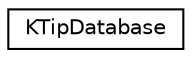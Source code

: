 digraph "Graphical Class Hierarchy"
{
  edge [fontname="Helvetica",fontsize="10",labelfontname="Helvetica",labelfontsize="10"];
  node [fontname="Helvetica",fontsize="10",shape=record];
  rankdir="LR";
  Node0 [label="KTipDatabase",height=0.2,width=0.4,color="black", fillcolor="white", style="filled",URL="$classKTipDatabase.html",tooltip="A database for tips-of-the-day. "];
}

